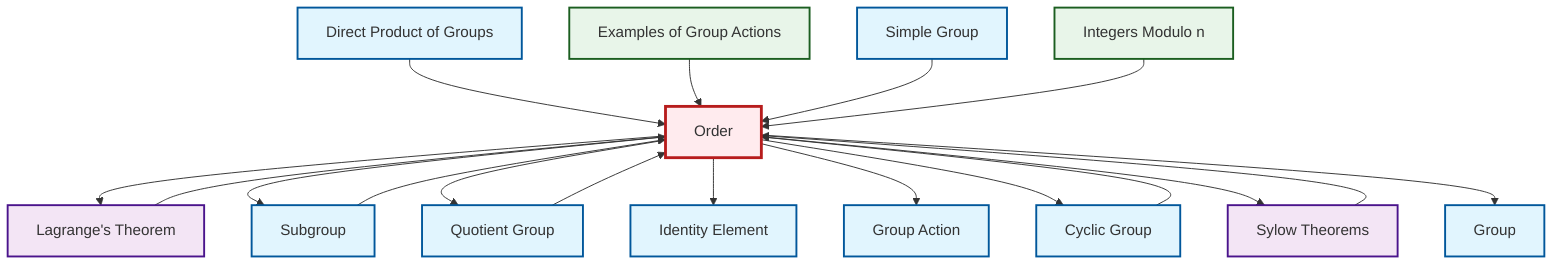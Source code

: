graph TD
    classDef definition fill:#e1f5fe,stroke:#01579b,stroke-width:2px
    classDef theorem fill:#f3e5f5,stroke:#4a148c,stroke-width:2px
    classDef axiom fill:#fff3e0,stroke:#e65100,stroke-width:2px
    classDef example fill:#e8f5e9,stroke:#1b5e20,stroke-width:2px
    classDef current fill:#ffebee,stroke:#b71c1c,stroke-width:3px
    def-simple-group["Simple Group"]:::definition
    def-order["Order"]:::definition
    def-subgroup["Subgroup"]:::definition
    def-direct-product["Direct Product of Groups"]:::definition
    ex-group-action-examples["Examples of Group Actions"]:::example
    def-group-action["Group Action"]:::definition
    def-cyclic-group["Cyclic Group"]:::definition
    def-identity-element["Identity Element"]:::definition
    thm-lagrange["Lagrange's Theorem"]:::theorem
    ex-quotient-integers-mod-n["Integers Modulo n"]:::example
    def-group["Group"]:::definition
    def-quotient-group["Quotient Group"]:::definition
    thm-sylow["Sylow Theorems"]:::theorem
    def-quotient-group --> def-order
    def-order --> thm-lagrange
    def-direct-product --> def-order
    def-order --> def-subgroup
    thm-sylow --> def-order
    def-cyclic-group --> def-order
    def-order --> def-quotient-group
    ex-group-action-examples --> def-order
    def-simple-group --> def-order
    def-subgroup --> def-order
    def-order --> def-identity-element
    def-order --> def-group-action
    ex-quotient-integers-mod-n --> def-order
    def-order --> def-cyclic-group
    def-order --> thm-sylow
    def-order --> def-group
    thm-lagrange --> def-order
    class def-order current